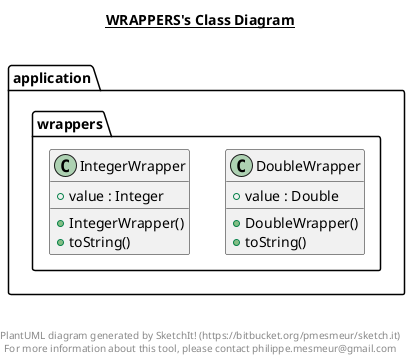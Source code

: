 @startuml

title __WRAPPERS's Class Diagram__\n

  namespace application {
    namespace wrappers {
      class application.wrappers.DoubleWrapper {
          + value : Double
          + DoubleWrapper()
          + toString()
      }
    }
  }
  

  namespace application {
    namespace wrappers {
      class application.wrappers.IntegerWrapper {
          + value : Integer
          + IntegerWrapper()
          + toString()
      }
    }
  }
  



right footer


PlantUML diagram generated by SketchIt! (https://bitbucket.org/pmesmeur/sketch.it)
For more information about this tool, please contact philippe.mesmeur@gmail.com
endfooter

@enduml
